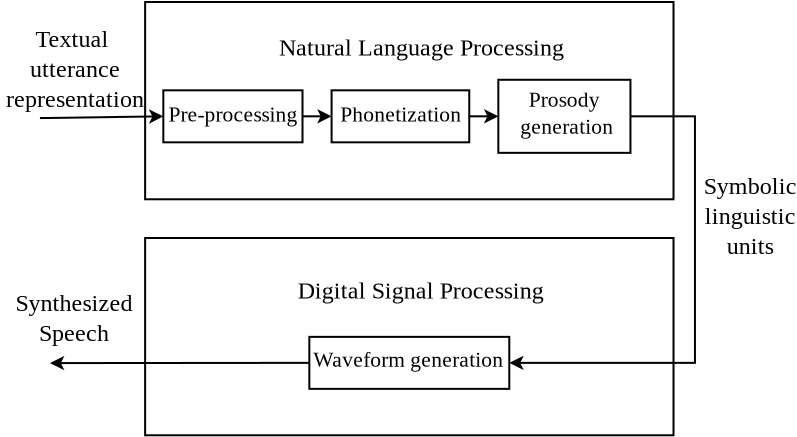 <?xml version="1.0" encoding="UTF-8"?>
<dia:diagram xmlns:dia="http://www.lysator.liu.se/~alla/dia/">
  <dia:layer name="Background" visible="true" active="true">
    <dia:object type="Standard - Box" version="0" id="O0">
      <dia:attribute name="obj_pos">
        <dia:point val="1.588,2.411"/>
      </dia:attribute>
      <dia:attribute name="obj_bb">
        <dia:rectangle val="1.538,2.361;28.057,12.325"/>
      </dia:attribute>
      <dia:attribute name="elem_corner">
        <dia:point val="1.588,2.411"/>
      </dia:attribute>
      <dia:attribute name="elem_width">
        <dia:real val="26.419"/>
      </dia:attribute>
      <dia:attribute name="elem_height">
        <dia:real val="9.864"/>
      </dia:attribute>
      <dia:attribute name="show_background">
        <dia:boolean val="true"/>
      </dia:attribute>
    </dia:object>
    <dia:object type="Standard - Text" version="1" id="O1">
      <dia:attribute name="obj_pos">
        <dia:point val="8.28,5.086"/>
      </dia:attribute>
      <dia:attribute name="obj_bb">
        <dia:rectangle val="8.28,4.016;22.407,5.346"/>
      </dia:attribute>
      <dia:attribute name="text">
        <dia:composite type="text">
          <dia:attribute name="string">
            <dia:string>#Natural Language Processing#</dia:string>
          </dia:attribute>
          <dia:attribute name="font">
            <dia:font family="times new roman" style="0" name="Times-Roman"/>
          </dia:attribute>
          <dia:attribute name="height">
            <dia:real val="1.5"/>
          </dia:attribute>
          <dia:attribute name="pos">
            <dia:point val="8.28,5.086"/>
          </dia:attribute>
          <dia:attribute name="color">
            <dia:color val="#000000"/>
          </dia:attribute>
          <dia:attribute name="alignment">
            <dia:enum val="0"/>
          </dia:attribute>
        </dia:composite>
      </dia:attribute>
      <dia:attribute name="valign">
        <dia:enum val="3"/>
      </dia:attribute>
    </dia:object>
    <dia:object type="Standard - Box" version="0" id="O2">
      <dia:attribute name="obj_pos">
        <dia:point val="1.588,14.211"/>
      </dia:attribute>
      <dia:attribute name="obj_bb">
        <dia:rectangle val="1.538,14.161;28.057,24.125"/>
      </dia:attribute>
      <dia:attribute name="elem_corner">
        <dia:point val="1.588,14.211"/>
      </dia:attribute>
      <dia:attribute name="elem_width">
        <dia:real val="26.419"/>
      </dia:attribute>
      <dia:attribute name="elem_height">
        <dia:real val="9.864"/>
      </dia:attribute>
      <dia:attribute name="show_background">
        <dia:boolean val="true"/>
      </dia:attribute>
    </dia:object>
    <dia:object type="Standard - Text" version="1" id="O3">
      <dia:attribute name="obj_pos">
        <dia:point val="9.222,17.236"/>
      </dia:attribute>
      <dia:attribute name="obj_bb">
        <dia:rectangle val="9.222,16.166;21.417,17.497"/>
      </dia:attribute>
      <dia:attribute name="text">
        <dia:composite type="text">
          <dia:attribute name="string">
            <dia:string>#Digital Signal Processing#</dia:string>
          </dia:attribute>
          <dia:attribute name="font">
            <dia:font family="times new roman" style="0" name="Times-Roman"/>
          </dia:attribute>
          <dia:attribute name="height">
            <dia:real val="1.5"/>
          </dia:attribute>
          <dia:attribute name="pos">
            <dia:point val="9.222,17.236"/>
          </dia:attribute>
          <dia:attribute name="color">
            <dia:color val="#000000"/>
          </dia:attribute>
          <dia:attribute name="alignment">
            <dia:enum val="0"/>
          </dia:attribute>
        </dia:composite>
      </dia:attribute>
      <dia:attribute name="valign">
        <dia:enum val="3"/>
      </dia:attribute>
    </dia:object>
    <dia:object type="Standard - Line" version="0" id="O4">
      <dia:attribute name="obj_pos">
        <dia:point val="-3.671,8.215"/>
      </dia:attribute>
      <dia:attribute name="obj_bb">
        <dia:rectangle val="-3.722,7.774;2.61,8.497"/>
      </dia:attribute>
      <dia:attribute name="conn_endpoints">
        <dia:point val="-3.671,8.215"/>
        <dia:point val="2.498,8.127"/>
      </dia:attribute>
      <dia:attribute name="numcp">
        <dia:int val="1"/>
      </dia:attribute>
      <dia:attribute name="end_arrow">
        <dia:enum val="22"/>
      </dia:attribute>
      <dia:attribute name="end_arrow_length">
        <dia:real val="0.5"/>
      </dia:attribute>
      <dia:attribute name="end_arrow_width">
        <dia:real val="0.5"/>
      </dia:attribute>
      <dia:connections>
        <dia:connection handle="1" to="O18" connection="3"/>
      </dia:connections>
    </dia:object>
    <dia:object type="Standard - Line" version="0" id="O5">
      <dia:attribute name="obj_pos">
        <dia:point val="9.457,8.127"/>
      </dia:attribute>
      <dia:attribute name="obj_bb">
        <dia:rectangle val="9.407,7.765;11.023,8.488"/>
      </dia:attribute>
      <dia:attribute name="conn_endpoints">
        <dia:point val="9.457,8.127"/>
        <dia:point val="10.911,8.127"/>
      </dia:attribute>
      <dia:attribute name="numcp">
        <dia:int val="1"/>
      </dia:attribute>
      <dia:attribute name="end_arrow">
        <dia:enum val="22"/>
      </dia:attribute>
      <dia:attribute name="end_arrow_length">
        <dia:real val="0.5"/>
      </dia:attribute>
      <dia:attribute name="end_arrow_width">
        <dia:real val="0.5"/>
      </dia:attribute>
      <dia:connections>
        <dia:connection handle="0" to="O18" connection="4"/>
        <dia:connection handle="1" to="O16" connection="3"/>
      </dia:connections>
    </dia:object>
    <dia:object type="Standard - Line" version="0" id="O6">
      <dia:attribute name="obj_pos">
        <dia:point val="17.794,8.127"/>
      </dia:attribute>
      <dia:attribute name="obj_bb">
        <dia:rectangle val="17.744,7.765;19.36,8.488"/>
      </dia:attribute>
      <dia:attribute name="conn_endpoints">
        <dia:point val="17.794,8.127"/>
        <dia:point val="19.248,8.127"/>
      </dia:attribute>
      <dia:attribute name="numcp">
        <dia:int val="1"/>
      </dia:attribute>
      <dia:attribute name="end_arrow">
        <dia:enum val="22"/>
      </dia:attribute>
      <dia:attribute name="end_arrow_length">
        <dia:real val="0.5"/>
      </dia:attribute>
      <dia:attribute name="end_arrow_width">
        <dia:real val="0.5"/>
      </dia:attribute>
      <dia:connections>
        <dia:connection handle="0" to="O16" connection="4"/>
        <dia:connection handle="1" to="O14" connection="3"/>
      </dia:connections>
    </dia:object>
    <dia:object type="Standard - ZigZagLine" version="1" id="O7">
      <dia:attribute name="obj_pos">
        <dia:point val="25.855,8.127"/>
      </dia:attribute>
      <dia:attribute name="obj_bb">
        <dia:rectangle val="19.684,8.077;29.129,20.816"/>
      </dia:attribute>
      <dia:attribute name="orth_points">
        <dia:point val="25.855,8.127"/>
        <dia:point val="29.079,8.127"/>
        <dia:point val="29.079,20.454"/>
        <dia:point val="19.796,20.454"/>
      </dia:attribute>
      <dia:attribute name="orth_orient">
        <dia:enum val="0"/>
        <dia:enum val="1"/>
        <dia:enum val="0"/>
      </dia:attribute>
      <dia:attribute name="autorouting">
        <dia:boolean val="false"/>
      </dia:attribute>
      <dia:attribute name="end_arrow">
        <dia:enum val="22"/>
      </dia:attribute>
      <dia:attribute name="end_arrow_length">
        <dia:real val="0.5"/>
      </dia:attribute>
      <dia:attribute name="end_arrow_width">
        <dia:real val="0.5"/>
      </dia:attribute>
      <dia:connections>
        <dia:connection handle="0" to="O14" connection="4"/>
        <dia:connection handle="1" to="O12" connection="4"/>
      </dia:connections>
    </dia:object>
    <dia:object type="Standard - Line" version="0" id="O8">
      <dia:attribute name="obj_pos">
        <dia:point val="9.798,20.454"/>
      </dia:attribute>
      <dia:attribute name="obj_bb">
        <dia:rectangle val="-3.283,20.103;9.848,20.827"/>
      </dia:attribute>
      <dia:attribute name="conn_endpoints">
        <dia:point val="9.798,20.454"/>
        <dia:point val="-3.171,20.465"/>
      </dia:attribute>
      <dia:attribute name="numcp">
        <dia:int val="1"/>
      </dia:attribute>
      <dia:attribute name="end_arrow">
        <dia:enum val="22"/>
      </dia:attribute>
      <dia:attribute name="end_arrow_length">
        <dia:real val="0.5"/>
      </dia:attribute>
      <dia:attribute name="end_arrow_width">
        <dia:real val="0.5"/>
      </dia:attribute>
      <dia:connections>
        <dia:connection handle="0" to="O12" connection="3"/>
      </dia:connections>
    </dia:object>
    <dia:object type="Standard - Text" version="1" id="O9">
      <dia:attribute name="obj_pos">
        <dia:point val="-2.071,4.665"/>
      </dia:attribute>
      <dia:attribute name="obj_bb">
        <dia:rectangle val="-5.618,3.595;1.477,7.925"/>
      </dia:attribute>
      <dia:attribute name="text">
        <dia:composite type="text">
          <dia:attribute name="string">
            <dia:string>#Textual
 utterance
 representation#</dia:string>
          </dia:attribute>
          <dia:attribute name="font">
            <dia:font family="times new roman" style="0" name="Times-Roman"/>
          </dia:attribute>
          <dia:attribute name="height">
            <dia:real val="1.5"/>
          </dia:attribute>
          <dia:attribute name="pos">
            <dia:point val="-2.071,4.665"/>
          </dia:attribute>
          <dia:attribute name="color">
            <dia:color val="#000000"/>
          </dia:attribute>
          <dia:attribute name="alignment">
            <dia:enum val="1"/>
          </dia:attribute>
        </dia:composite>
      </dia:attribute>
      <dia:attribute name="valign">
        <dia:enum val="3"/>
      </dia:attribute>
    </dia:object>
    <dia:object type="Standard - Text" version="1" id="O10">
      <dia:attribute name="obj_pos">
        <dia:point val="-1.971,17.865"/>
      </dia:attribute>
      <dia:attribute name="obj_bb">
        <dia:rectangle val="-4.87,16.795;0.928,19.625"/>
      </dia:attribute>
      <dia:attribute name="text">
        <dia:composite type="text">
          <dia:attribute name="string">
            <dia:string>#Synthesized
Speech#</dia:string>
          </dia:attribute>
          <dia:attribute name="font">
            <dia:font family="times new roman" style="0" name="Times-Roman"/>
          </dia:attribute>
          <dia:attribute name="height">
            <dia:real val="1.5"/>
          </dia:attribute>
          <dia:attribute name="pos">
            <dia:point val="-1.971,17.865"/>
          </dia:attribute>
          <dia:attribute name="color">
            <dia:color val="#000000"/>
          </dia:attribute>
          <dia:attribute name="alignment">
            <dia:enum val="1"/>
          </dia:attribute>
        </dia:composite>
      </dia:attribute>
      <dia:attribute name="valign">
        <dia:enum val="3"/>
      </dia:attribute>
    </dia:object>
    <dia:object type="Standard - Text" version="1" id="O11">
      <dia:attribute name="obj_pos">
        <dia:point val="31.842,12.015"/>
      </dia:attribute>
      <dia:attribute name="obj_bb">
        <dia:rectangle val="29.543,10.945;34.14,15.275"/>
      </dia:attribute>
      <dia:attribute name="text">
        <dia:composite type="text">
          <dia:attribute name="string">
            <dia:string>#Symbolic
linguistic
units#</dia:string>
          </dia:attribute>
          <dia:attribute name="font">
            <dia:font family="times new roman" style="0" name="Times-Roman"/>
          </dia:attribute>
          <dia:attribute name="height">
            <dia:real val="1.5"/>
          </dia:attribute>
          <dia:attribute name="pos">
            <dia:point val="31.842,12.015"/>
          </dia:attribute>
          <dia:attribute name="color">
            <dia:color val="#000000"/>
          </dia:attribute>
          <dia:attribute name="alignment">
            <dia:enum val="1"/>
          </dia:attribute>
        </dia:composite>
      </dia:attribute>
      <dia:attribute name="valign">
        <dia:enum val="3"/>
      </dia:attribute>
    </dia:object>
    <dia:group>
      <dia:object type="Standard - Box" version="0" id="O12">
        <dia:attribute name="obj_pos">
          <dia:point val="9.798,19.154"/>
        </dia:attribute>
        <dia:attribute name="obj_bb">
          <dia:rectangle val="9.748,19.104;19.846,21.804"/>
        </dia:attribute>
        <dia:attribute name="elem_corner">
          <dia:point val="9.798,19.154"/>
        </dia:attribute>
        <dia:attribute name="elem_width">
          <dia:real val="9.998"/>
        </dia:attribute>
        <dia:attribute name="elem_height">
          <dia:real val="2.6"/>
        </dia:attribute>
        <dia:attribute name="border_width">
          <dia:real val="0.1"/>
        </dia:attribute>
        <dia:attribute name="show_background">
          <dia:boolean val="true"/>
        </dia:attribute>
      </dia:object>
      <dia:object type="Standard - Text" version="1" id="O13">
        <dia:attribute name="obj_pos">
          <dia:point val="9.998,20.654"/>
        </dia:attribute>
        <dia:attribute name="obj_bb">
          <dia:rectangle val="9.998,19.696;19.296,20.886"/>
        </dia:attribute>
        <dia:attribute name="text">
          <dia:composite type="text">
            <dia:attribute name="string">
              <dia:string>#Waveform generation#</dia:string>
            </dia:attribute>
            <dia:attribute name="font">
              <dia:font family="times new roman" style="0" name="Times-Roman"/>
            </dia:attribute>
            <dia:attribute name="height">
              <dia:real val="1.341"/>
            </dia:attribute>
            <dia:attribute name="pos">
              <dia:point val="9.998,20.654"/>
            </dia:attribute>
            <dia:attribute name="color">
              <dia:color val="#000000"/>
            </dia:attribute>
            <dia:attribute name="alignment">
              <dia:enum val="0"/>
            </dia:attribute>
          </dia:composite>
        </dia:attribute>
        <dia:attribute name="valign">
          <dia:enum val="3"/>
        </dia:attribute>
      </dia:object>
    </dia:group>
    <dia:group>
      <dia:object type="Standard - Box" version="0" id="O14">
        <dia:attribute name="obj_pos">
          <dia:point val="19.248,6.3"/>
        </dia:attribute>
        <dia:attribute name="obj_bb">
          <dia:rectangle val="19.198,6.25;25.905,10.003"/>
        </dia:attribute>
        <dia:attribute name="elem_corner">
          <dia:point val="19.248,6.3"/>
        </dia:attribute>
        <dia:attribute name="elem_width">
          <dia:real val="6.606"/>
        </dia:attribute>
        <dia:attribute name="elem_height">
          <dia:real val="3.653"/>
        </dia:attribute>
        <dia:attribute name="border_width">
          <dia:real val="0.1"/>
        </dia:attribute>
        <dia:attribute name="show_background">
          <dia:boolean val="true"/>
        </dia:attribute>
      </dia:object>
      <dia:object type="Standard - Text" version="1" id="O15">
        <dia:attribute name="obj_pos">
          <dia:point val="22.549,7.653"/>
        </dia:attribute>
        <dia:attribute name="obj_bb">
          <dia:rectangle val="20.151,6.696;24.946,9.226"/>
        </dia:attribute>
        <dia:attribute name="text">
          <dia:composite type="text">
            <dia:attribute name="string">
              <dia:string>#Prosody
 generation#</dia:string>
            </dia:attribute>
            <dia:attribute name="font">
              <dia:font family="times new roman" style="0" name="Times-Roman"/>
            </dia:attribute>
            <dia:attribute name="height">
              <dia:real val="1.341"/>
            </dia:attribute>
            <dia:attribute name="pos">
              <dia:point val="22.549,7.653"/>
            </dia:attribute>
            <dia:attribute name="color">
              <dia:color val="#000000"/>
            </dia:attribute>
            <dia:attribute name="alignment">
              <dia:enum val="1"/>
            </dia:attribute>
          </dia:composite>
        </dia:attribute>
        <dia:attribute name="valign">
          <dia:enum val="3"/>
        </dia:attribute>
      </dia:object>
    </dia:group>
    <dia:group>
      <dia:object type="Standard - Box" version="0" id="O16">
        <dia:attribute name="obj_pos">
          <dia:point val="10.911,6.827"/>
        </dia:attribute>
        <dia:attribute name="obj_bb">
          <dia:rectangle val="10.861,6.777;17.844,9.477"/>
        </dia:attribute>
        <dia:attribute name="elem_corner">
          <dia:point val="10.911,6.827"/>
        </dia:attribute>
        <dia:attribute name="elem_width">
          <dia:real val="6.883"/>
        </dia:attribute>
        <dia:attribute name="elem_height">
          <dia:real val="2.6"/>
        </dia:attribute>
        <dia:attribute name="border_width">
          <dia:real val="0.1"/>
        </dia:attribute>
        <dia:attribute name="show_background">
          <dia:boolean val="true"/>
        </dia:attribute>
      </dia:object>
      <dia:object type="Standard - Text" version="1" id="O17">
        <dia:attribute name="obj_pos">
          <dia:point val="11.347,8.39"/>
        </dia:attribute>
        <dia:attribute name="obj_bb">
          <dia:rectangle val="11.347,7.433;17.247,8.623"/>
        </dia:attribute>
        <dia:attribute name="text">
          <dia:composite type="text">
            <dia:attribute name="string">
              <dia:string>#Phonetization#</dia:string>
            </dia:attribute>
            <dia:attribute name="font">
              <dia:font family="times new roman" style="0" name="Times-Roman"/>
            </dia:attribute>
            <dia:attribute name="height">
              <dia:real val="1.341"/>
            </dia:attribute>
            <dia:attribute name="pos">
              <dia:point val="11.347,8.39"/>
            </dia:attribute>
            <dia:attribute name="color">
              <dia:color val="#000000"/>
            </dia:attribute>
            <dia:attribute name="alignment">
              <dia:enum val="0"/>
            </dia:attribute>
          </dia:composite>
        </dia:attribute>
        <dia:attribute name="valign">
          <dia:enum val="3"/>
        </dia:attribute>
      </dia:object>
    </dia:group>
    <dia:group>
      <dia:object type="Standard - Box" version="0" id="O18">
        <dia:attribute name="obj_pos">
          <dia:point val="2.498,6.827"/>
        </dia:attribute>
        <dia:attribute name="obj_bb">
          <dia:rectangle val="2.448,6.777;9.507,9.477"/>
        </dia:attribute>
        <dia:attribute name="elem_corner">
          <dia:point val="2.498,6.827"/>
        </dia:attribute>
        <dia:attribute name="elem_width">
          <dia:real val="6.959"/>
        </dia:attribute>
        <dia:attribute name="elem_height">
          <dia:real val="2.6"/>
        </dia:attribute>
        <dia:attribute name="border_width">
          <dia:real val="0.1"/>
        </dia:attribute>
        <dia:attribute name="show_background">
          <dia:boolean val="true"/>
        </dia:attribute>
      </dia:object>
      <dia:object type="Standard - Text" version="1" id="O19">
        <dia:attribute name="obj_pos">
          <dia:point val="2.751,8.39"/>
        </dia:attribute>
        <dia:attribute name="obj_bb">
          <dia:rectangle val="2.751,7.433;9.128,8.623"/>
        </dia:attribute>
        <dia:attribute name="text">
          <dia:composite type="text">
            <dia:attribute name="string">
              <dia:string>#Pre-processing#</dia:string>
            </dia:attribute>
            <dia:attribute name="font">
              <dia:font family="times new roman" style="0" name="Times-Roman"/>
            </dia:attribute>
            <dia:attribute name="height">
              <dia:real val="1.341"/>
            </dia:attribute>
            <dia:attribute name="pos">
              <dia:point val="2.751,8.39"/>
            </dia:attribute>
            <dia:attribute name="color">
              <dia:color val="#000000"/>
            </dia:attribute>
            <dia:attribute name="alignment">
              <dia:enum val="0"/>
            </dia:attribute>
          </dia:composite>
        </dia:attribute>
        <dia:attribute name="valign">
          <dia:enum val="3"/>
        </dia:attribute>
      </dia:object>
    </dia:group>
  </dia:layer>
</dia:diagram>
